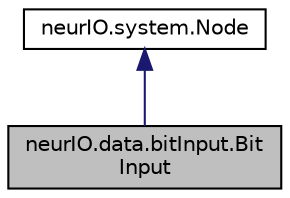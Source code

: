 digraph "neurIO.data.bitInput.BitInput"
{
  edge [fontname="Helvetica",fontsize="10",labelfontname="Helvetica",labelfontsize="10"];
  node [fontname="Helvetica",fontsize="10",shape=record];
  Node0 [label="neurIO.data.bitInput.Bit\lInput",height=0.2,width=0.4,color="black", fillcolor="grey75", style="filled", fontcolor="black"];
  Node1 -> Node0 [dir="back",color="midnightblue",fontsize="10",style="solid",fontname="Helvetica"];
  Node1 [label="neurIO.system.Node",height=0.2,width=0.4,color="black", fillcolor="white", style="filled",URL="$d5/d13/classneur_i_o_1_1system_1_1_node.html"];
}
